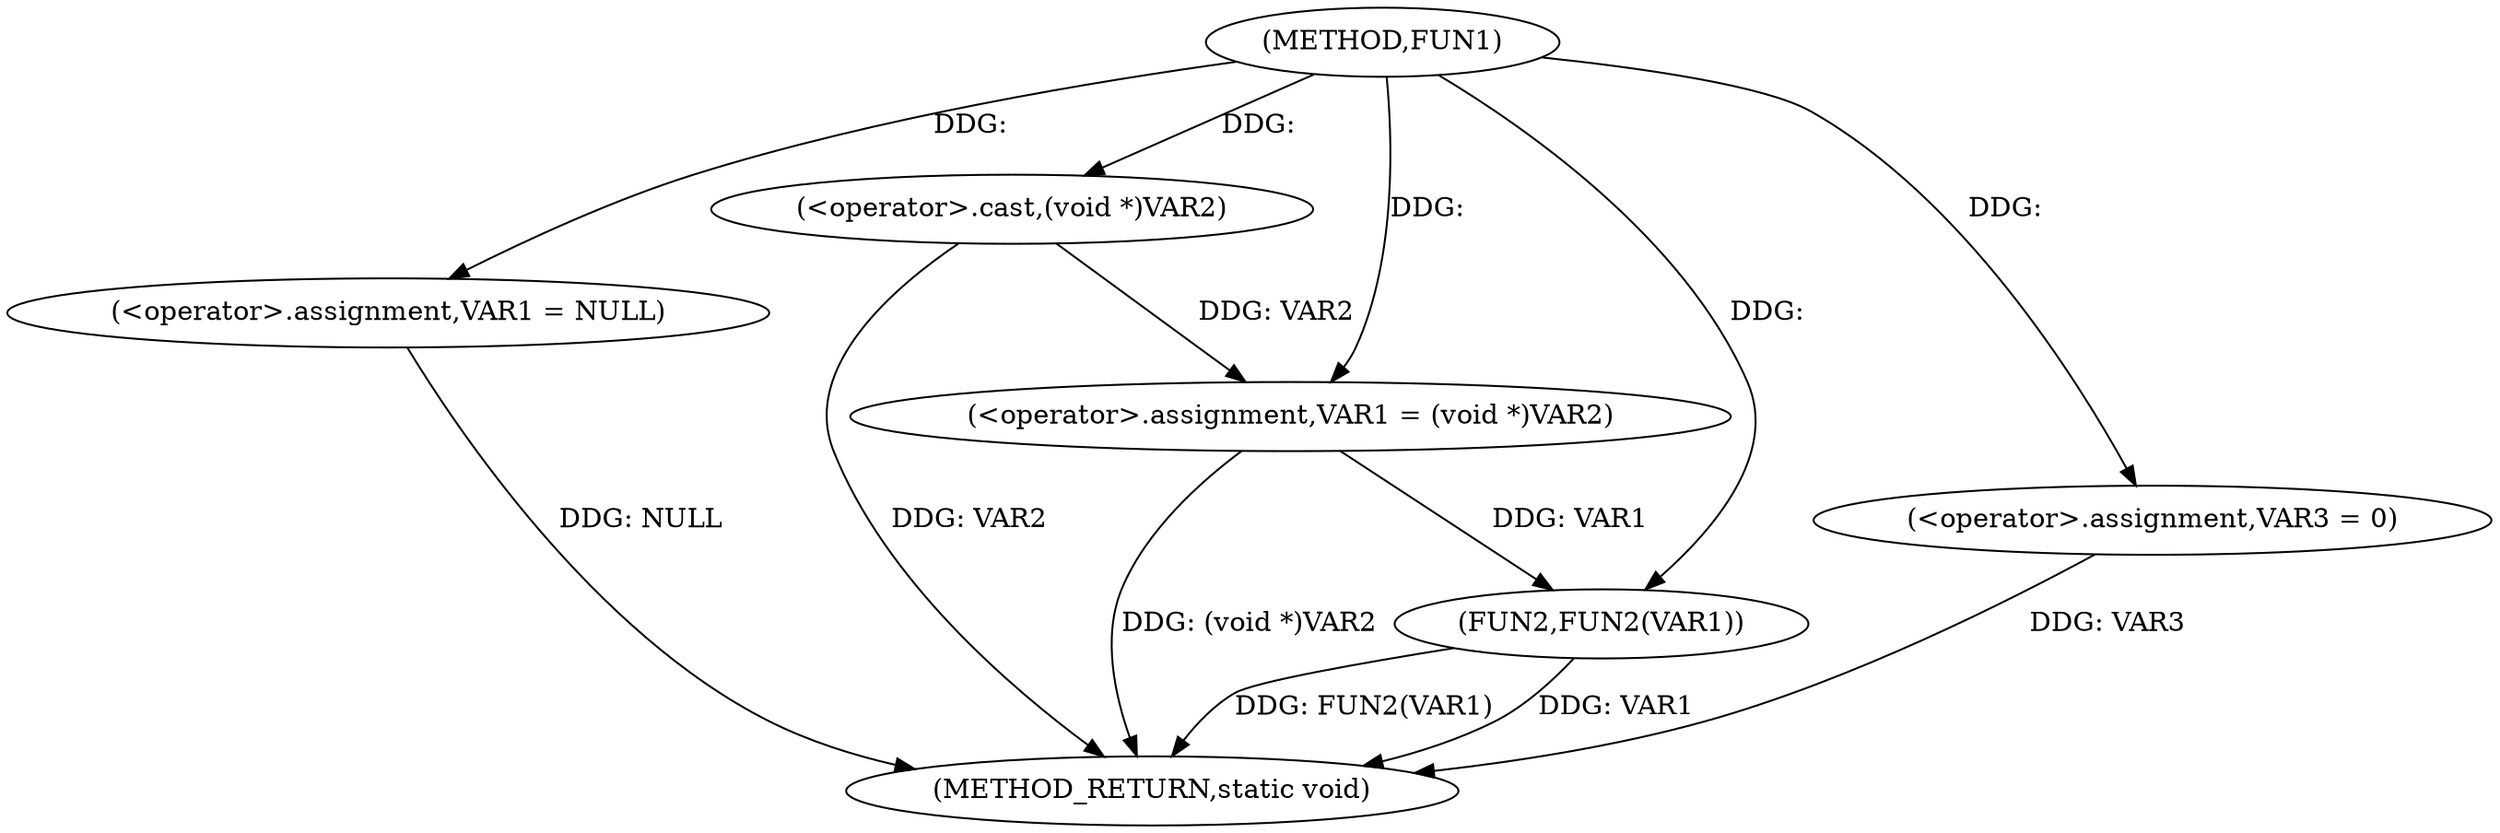 digraph FUN1 {  
"1000100" [label = "(METHOD,FUN1)" ]
"1000116" [label = "(METHOD_RETURN,static void)" ]
"1000103" [label = "(<operator>.assignment,VAR1 = NULL)" ]
"1000106" [label = "(<operator>.assignment,VAR1 = (void *)VAR2)" ]
"1000108" [label = "(<operator>.cast,(void *)VAR2)" ]
"1000111" [label = "(<operator>.assignment,VAR3 = 0)" ]
"1000114" [label = "(FUN2,FUN2(VAR1))" ]
  "1000106" -> "1000116"  [ label = "DDG: (void *)VAR2"] 
  "1000103" -> "1000116"  [ label = "DDG: NULL"] 
  "1000114" -> "1000116"  [ label = "DDG: FUN2(VAR1)"] 
  "1000114" -> "1000116"  [ label = "DDG: VAR1"] 
  "1000111" -> "1000116"  [ label = "DDG: VAR3"] 
  "1000108" -> "1000116"  [ label = "DDG: VAR2"] 
  "1000100" -> "1000103"  [ label = "DDG: "] 
  "1000108" -> "1000106"  [ label = "DDG: VAR2"] 
  "1000100" -> "1000106"  [ label = "DDG: "] 
  "1000100" -> "1000108"  [ label = "DDG: "] 
  "1000100" -> "1000111"  [ label = "DDG: "] 
  "1000106" -> "1000114"  [ label = "DDG: VAR1"] 
  "1000100" -> "1000114"  [ label = "DDG: "] 
}
